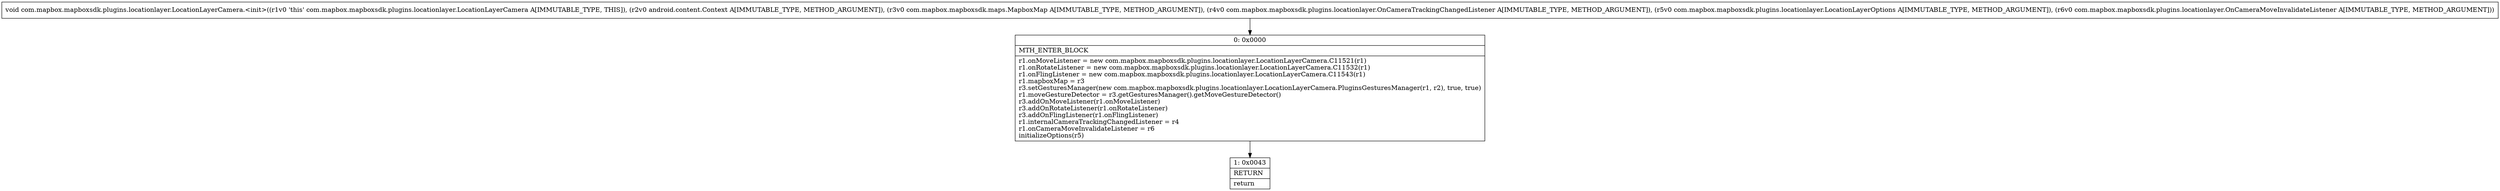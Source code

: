 digraph "CFG forcom.mapbox.mapboxsdk.plugins.locationlayer.LocationLayerCamera.\<init\>(Landroid\/content\/Context;Lcom\/mapbox\/mapboxsdk\/maps\/MapboxMap;Lcom\/mapbox\/mapboxsdk\/plugins\/locationlayer\/OnCameraTrackingChangedListener;Lcom\/mapbox\/mapboxsdk\/plugins\/locationlayer\/LocationLayerOptions;Lcom\/mapbox\/mapboxsdk\/plugins\/locationlayer\/OnCameraMoveInvalidateListener;)V" {
Node_0 [shape=record,label="{0\:\ 0x0000|MTH_ENTER_BLOCK\l|r1.onMoveListener = new com.mapbox.mapboxsdk.plugins.locationlayer.LocationLayerCamera.C11521(r1)\lr1.onRotateListener = new com.mapbox.mapboxsdk.plugins.locationlayer.LocationLayerCamera.C11532(r1)\lr1.onFlingListener = new com.mapbox.mapboxsdk.plugins.locationlayer.LocationLayerCamera.C11543(r1)\lr1.mapboxMap = r3\lr3.setGesturesManager(new com.mapbox.mapboxsdk.plugins.locationlayer.LocationLayerCamera.PluginsGesturesManager(r1, r2), true, true)\lr1.moveGestureDetector = r3.getGesturesManager().getMoveGestureDetector()\lr3.addOnMoveListener(r1.onMoveListener)\lr3.addOnRotateListener(r1.onRotateListener)\lr3.addOnFlingListener(r1.onFlingListener)\lr1.internalCameraTrackingChangedListener = r4\lr1.onCameraMoveInvalidateListener = r6\linitializeOptions(r5)\l}"];
Node_1 [shape=record,label="{1\:\ 0x0043|RETURN\l|return\l}"];
MethodNode[shape=record,label="{void com.mapbox.mapboxsdk.plugins.locationlayer.LocationLayerCamera.\<init\>((r1v0 'this' com.mapbox.mapboxsdk.plugins.locationlayer.LocationLayerCamera A[IMMUTABLE_TYPE, THIS]), (r2v0 android.content.Context A[IMMUTABLE_TYPE, METHOD_ARGUMENT]), (r3v0 com.mapbox.mapboxsdk.maps.MapboxMap A[IMMUTABLE_TYPE, METHOD_ARGUMENT]), (r4v0 com.mapbox.mapboxsdk.plugins.locationlayer.OnCameraTrackingChangedListener A[IMMUTABLE_TYPE, METHOD_ARGUMENT]), (r5v0 com.mapbox.mapboxsdk.plugins.locationlayer.LocationLayerOptions A[IMMUTABLE_TYPE, METHOD_ARGUMENT]), (r6v0 com.mapbox.mapboxsdk.plugins.locationlayer.OnCameraMoveInvalidateListener A[IMMUTABLE_TYPE, METHOD_ARGUMENT])) }"];
MethodNode -> Node_0;
Node_0 -> Node_1;
}

